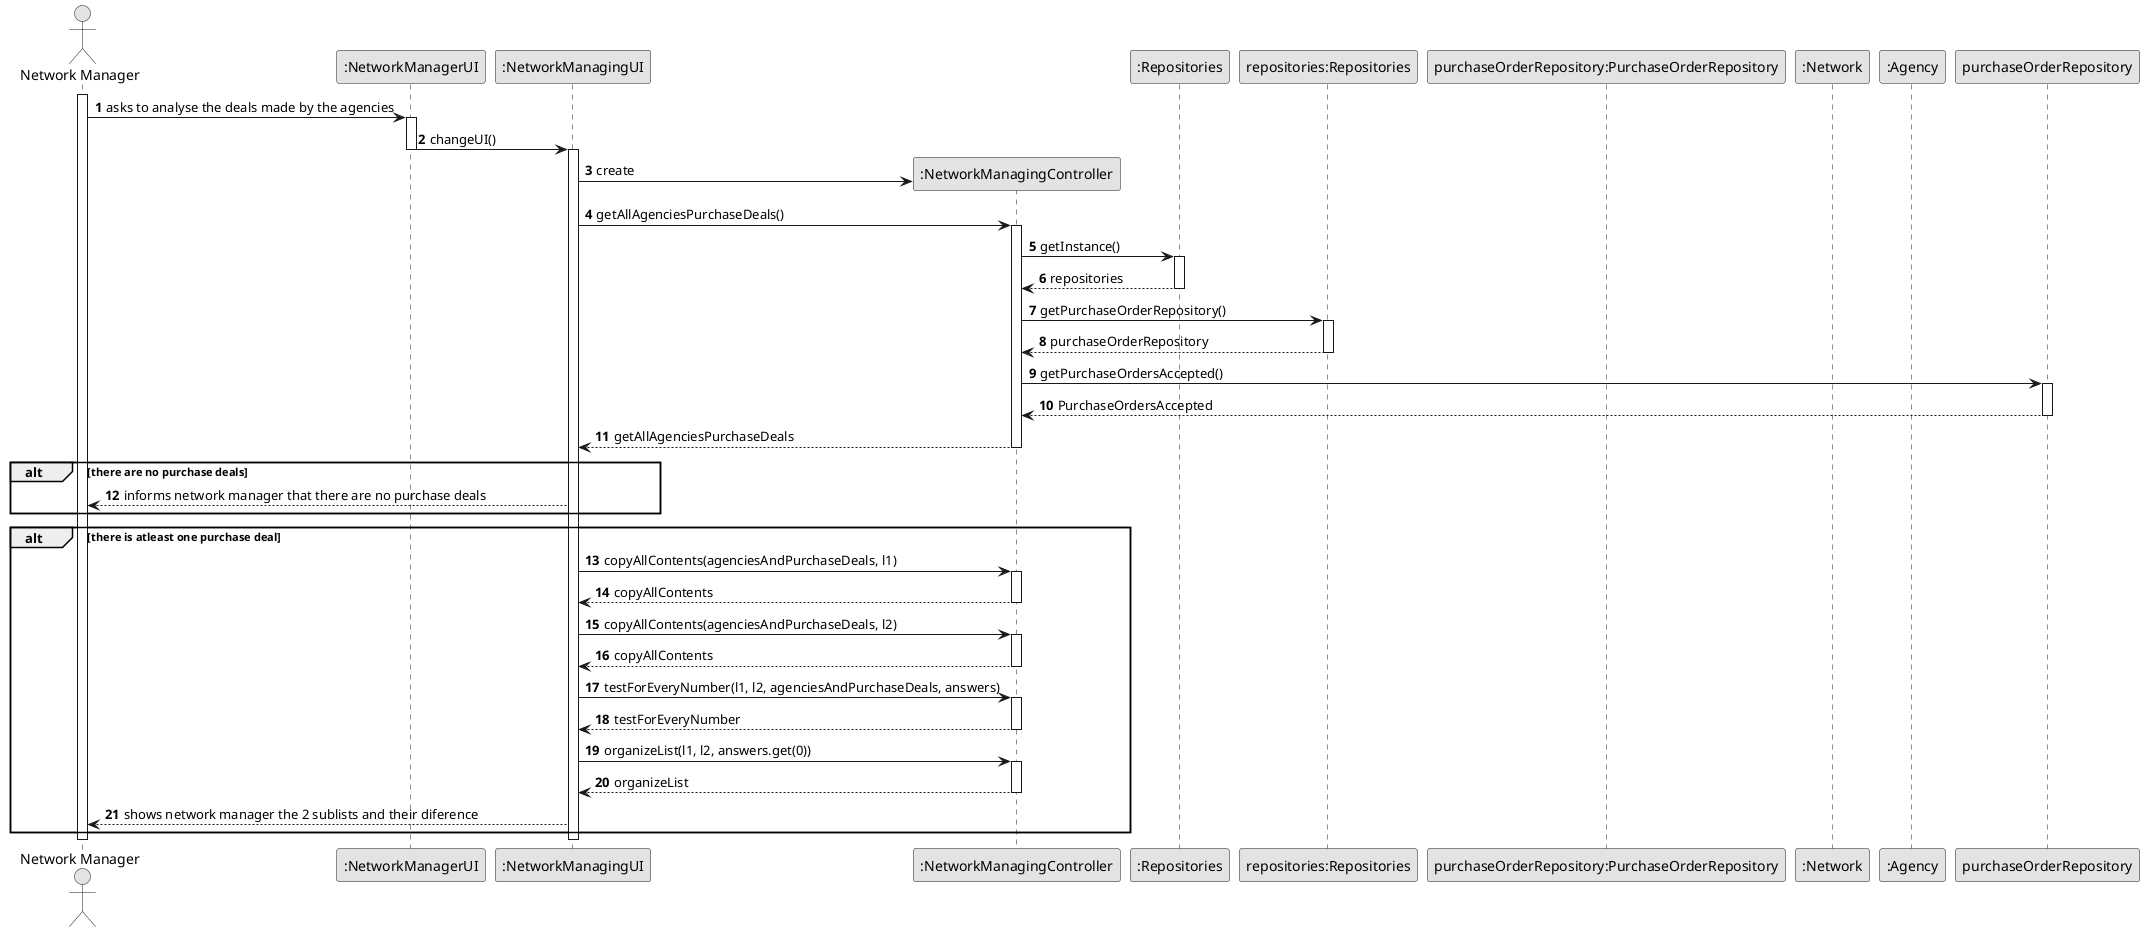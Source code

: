 @startuml
skinparam monochrome true
skinparam packageStyle rectangle
skinparam shadowing false

autonumber

actor "Network Manager" as Actor
participant ":NetworkManagerUI" as NetworkManagerUI
participant ":NetworkManagingUI" as NetworkManagingUI
participant ":NetworkManagingController" as NetworkManagingCTRL
participant ":Repositories" as Repositories
participant "repositories:Repositories" as repositories
participant "purchaseOrderRepository:PurchaseOrderRepository" as PurchaseOrderRepository
participant ":Network" as Network
participant ":Agency" as Agency


activate Actor

    Actor -> NetworkManagerUI : asks to analyse the deals made by the agencies

    activate NetworkManagerUI

        NetworkManagerUI -> NetworkManagingUI : changeUI()

    deactivate NetworkManagerUI

        activate NetworkManagingUI

            NetworkManagingUI -> NetworkManagingCTRL** : create
            NetworkManagingUI -> NetworkManagingCTRL : getAllAgenciesPurchaseDeals()

            activate NetworkManagingCTRL

                NetworkManagingCTRL -> Repositories : getInstance()

                activate Repositories

                    Repositories --> NetworkManagingCTRL : repositories

                deactivate Repositories

                NetworkManagingCTRL -> repositories : getPurchaseOrderRepository()

                activate repositories

                    repositories --> NetworkManagingCTRL : purchaseOrderRepository

                deactivate repositories

                NetworkManagingCTRL -> purchaseOrderRepository : getPurchaseOrdersAccepted()

                activate purchaseOrderRepository

                    purchaseOrderRepository --> NetworkManagingCTRL : PurchaseOrdersAccepted

                deactivate purchaseOrderRepository

                NetworkManagingCTRL --> NetworkManagingUI : getAllAgenciesPurchaseDeals

            deactivate NetworkManagingCTRL

             alt there are no purchase deals

                NetworkManagingUI --> Actor : informs network manager that there are no purchase deals

             end
             alt there is atleast one purchase deal

                NetworkManagingUI -> NetworkManagingCTRL : copyAllContents(agenciesAndPurchaseDeals, l1)

                activate NetworkManagingCTRL

                    NetworkManagingCTRL --> NetworkManagingUI : copyAllContents

                deactivate NetworkManagingCTRL

                NetworkManagingUI -> NetworkManagingCTRL : copyAllContents(agenciesAndPurchaseDeals, l2)

                activate NetworkManagingCTRL

                    NetworkManagingCTRL --> NetworkManagingUI : copyAllContents

                deactivate NetworkManagingCTRL

                NetworkManagingUI -> NetworkManagingCTRL : testForEveryNumber(l1, l2, agenciesAndPurchaseDeals, answers)

                activate NetworkManagingCTRL

                    NetworkManagingCTRL --> NetworkManagingUI : testForEveryNumber

                deactivate NetworkManagingCTRL

                NetworkManagingUI -> NetworkManagingCTRL : organizeList(l1, l2, answers.get(0))

                activate NetworkManagingCTRL

                    NetworkManagingCTRL --> NetworkManagingUI : organizeList

                deactivate NetworkManagingCTRL

             NetworkManagingUI --> Actor : shows network manager the 2 sublists and their diference

             end

        deactivate NetworkManagingUI


deactivate Actor
@enduml
